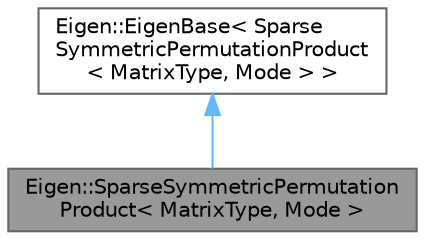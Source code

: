 digraph "Eigen::SparseSymmetricPermutationProduct&lt; MatrixType, Mode &gt;"
{
 // LATEX_PDF_SIZE
  bgcolor="transparent";
  edge [fontname=Helvetica,fontsize=10,labelfontname=Helvetica,labelfontsize=10];
  node [fontname=Helvetica,fontsize=10,shape=box,height=0.2,width=0.4];
  Node1 [id="Node000001",label="Eigen::SparseSymmetricPermutation\lProduct\< MatrixType, Mode \>",height=0.2,width=0.4,color="gray40", fillcolor="grey60", style="filled", fontcolor="black",tooltip=" "];
  Node2 -> Node1 [id="edge1_Node000001_Node000002",dir="back",color="steelblue1",style="solid",tooltip=" "];
  Node2 [id="Node000002",label="Eigen::EigenBase\< Sparse\lSymmetricPermutationProduct\l\< MatrixType, Mode \> \>",height=0.2,width=0.4,color="gray40", fillcolor="white", style="filled",URL="$struct_eigen_1_1_eigen_base.html",tooltip=" "];
}
